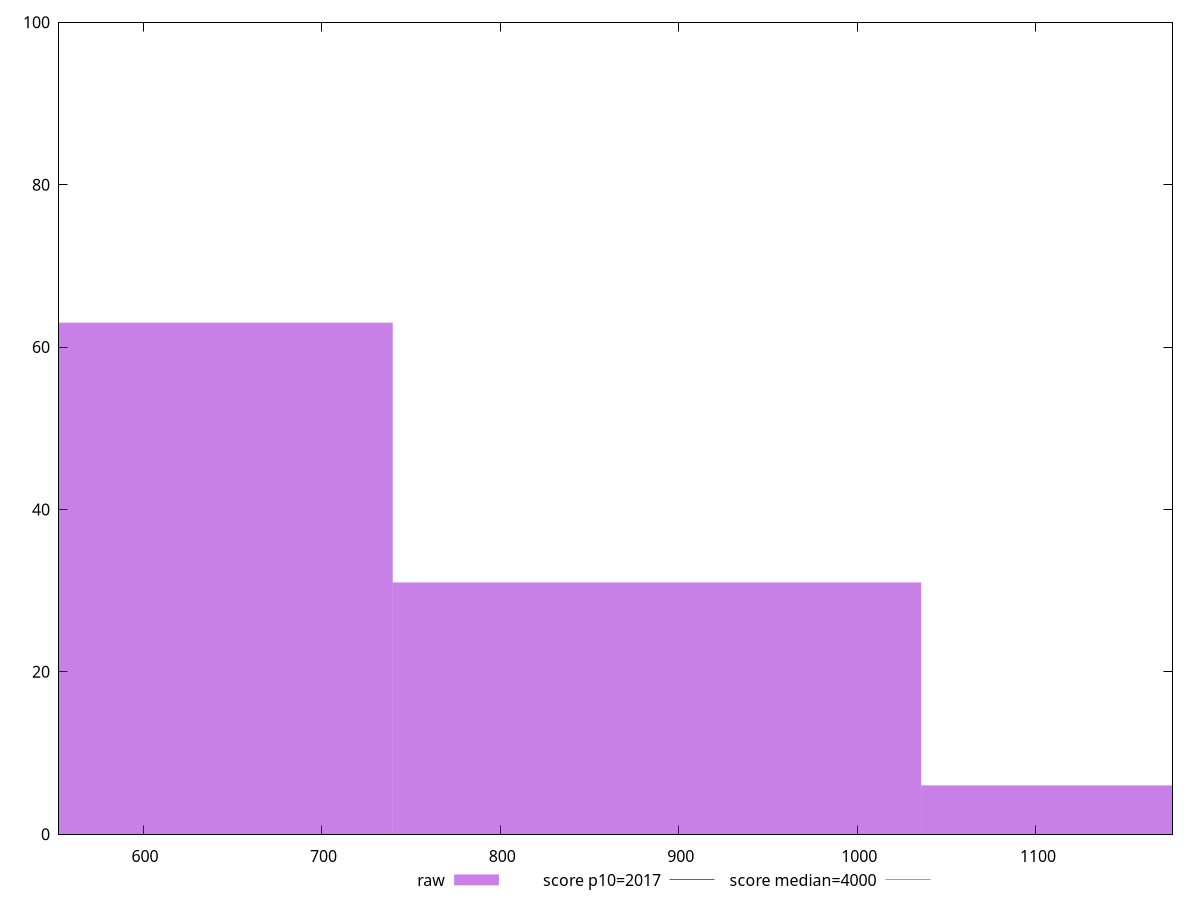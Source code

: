 reset

$raw <<EOF
1183.719807539566 6
887.7898556546745 31
591.859903769783 63
EOF

set key outside below
set boxwidth 295.9299518848915
set xrange [552.9440000000002:1176.4840000000004]
set yrange [0:100]
set trange [0:100]
set style fill transparent solid 0.5 noborder

set parametric
set terminal svg size 640, 490 enhanced background rgb 'white'
set output "report_00019_2021-02-10T18-14-37.922Z//mainthread-work-breakdown/samples/pages+cached+noadtech+nomedia/raw/histogram.svg"

plot $raw title "raw" with boxes, \
     2017,t title "score p10=2017", \
     4000,t title "score median=4000"

reset
